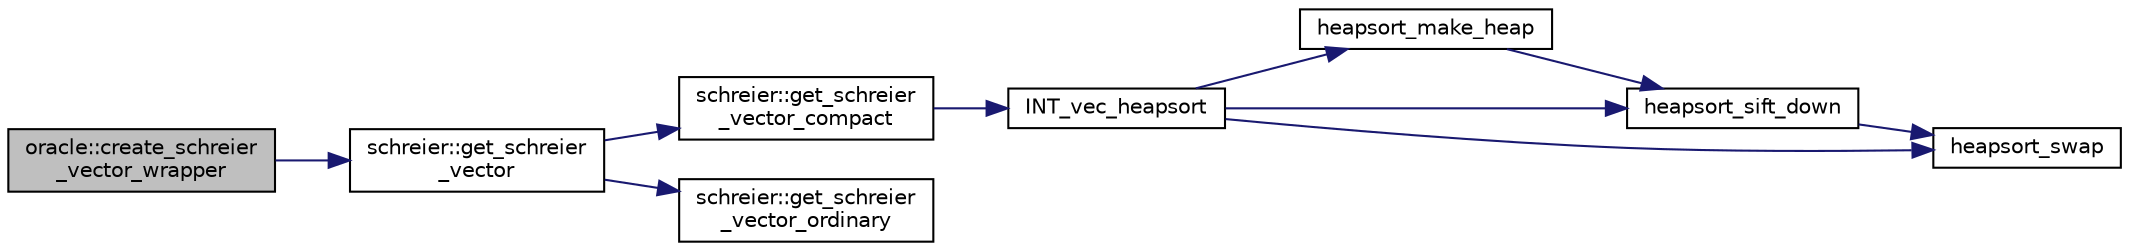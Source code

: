 digraph "oracle::create_schreier_vector_wrapper"
{
  edge [fontname="Helvetica",fontsize="10",labelfontname="Helvetica",labelfontsize="10"];
  node [fontname="Helvetica",fontsize="10",shape=record];
  rankdir="LR";
  Node2031 [label="oracle::create_schreier\l_vector_wrapper",height=0.2,width=0.4,color="black", fillcolor="grey75", style="filled", fontcolor="black"];
  Node2031 -> Node2032 [color="midnightblue",fontsize="10",style="solid",fontname="Helvetica"];
  Node2032 [label="schreier::get_schreier\l_vector",height=0.2,width=0.4,color="black", fillcolor="white", style="filled",URL="$d3/dd6/classschreier.html#af16e96532b2a169f72b0f926c2bba898"];
  Node2032 -> Node2033 [color="midnightblue",fontsize="10",style="solid",fontname="Helvetica"];
  Node2033 [label="schreier::get_schreier\l_vector_compact",height=0.2,width=0.4,color="black", fillcolor="white", style="filled",URL="$d3/dd6/classschreier.html#acea7499a4f501c208e22bfd2aacabc90"];
  Node2033 -> Node2034 [color="midnightblue",fontsize="10",style="solid",fontname="Helvetica"];
  Node2034 [label="INT_vec_heapsort",height=0.2,width=0.4,color="black", fillcolor="white", style="filled",URL="$d5/de2/foundations_2data__structures_2data__structures_8h.html#a3590ad9987f801fbfc94634300182f39"];
  Node2034 -> Node2035 [color="midnightblue",fontsize="10",style="solid",fontname="Helvetica"];
  Node2035 [label="heapsort_make_heap",height=0.2,width=0.4,color="black", fillcolor="white", style="filled",URL="$d4/dd7/sorting_8_c.html#a42f24453d7d77eeb1338ebd1a13cfdbb"];
  Node2035 -> Node2036 [color="midnightblue",fontsize="10",style="solid",fontname="Helvetica"];
  Node2036 [label="heapsort_sift_down",height=0.2,width=0.4,color="black", fillcolor="white", style="filled",URL="$d4/dd7/sorting_8_c.html#a65cbb1a6a3f01f511673705437ddc18b"];
  Node2036 -> Node2037 [color="midnightblue",fontsize="10",style="solid",fontname="Helvetica"];
  Node2037 [label="heapsort_swap",height=0.2,width=0.4,color="black", fillcolor="white", style="filled",URL="$d4/dd7/sorting_8_c.html#a8f048362e6065297b19b6975bcbbfcc6"];
  Node2034 -> Node2037 [color="midnightblue",fontsize="10",style="solid",fontname="Helvetica"];
  Node2034 -> Node2036 [color="midnightblue",fontsize="10",style="solid",fontname="Helvetica"];
  Node2032 -> Node2038 [color="midnightblue",fontsize="10",style="solid",fontname="Helvetica"];
  Node2038 [label="schreier::get_schreier\l_vector_ordinary",height=0.2,width=0.4,color="black", fillcolor="white", style="filled",URL="$d3/dd6/classschreier.html#ae08fe34b58703c0e4f2039b4f839c3ca"];
}
